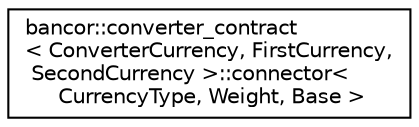 digraph "Graphical Class Hierarchy"
{
  edge [fontname="Helvetica",fontsize="10",labelfontname="Helvetica",labelfontsize="10"];
  node [fontname="Helvetica",fontsize="10",shape=record];
  rankdir="LR";
  Node0 [label="bancor::converter_contract\l\< ConverterCurrency, FirstCurrency,\l SecondCurrency \>::connector\<\l CurrencyType, Weight, Base \>",height=0.2,width=0.4,color="black", fillcolor="white", style="filled",URL="$structbancor_1_1converter__contract_1_1connector.html"];
}
